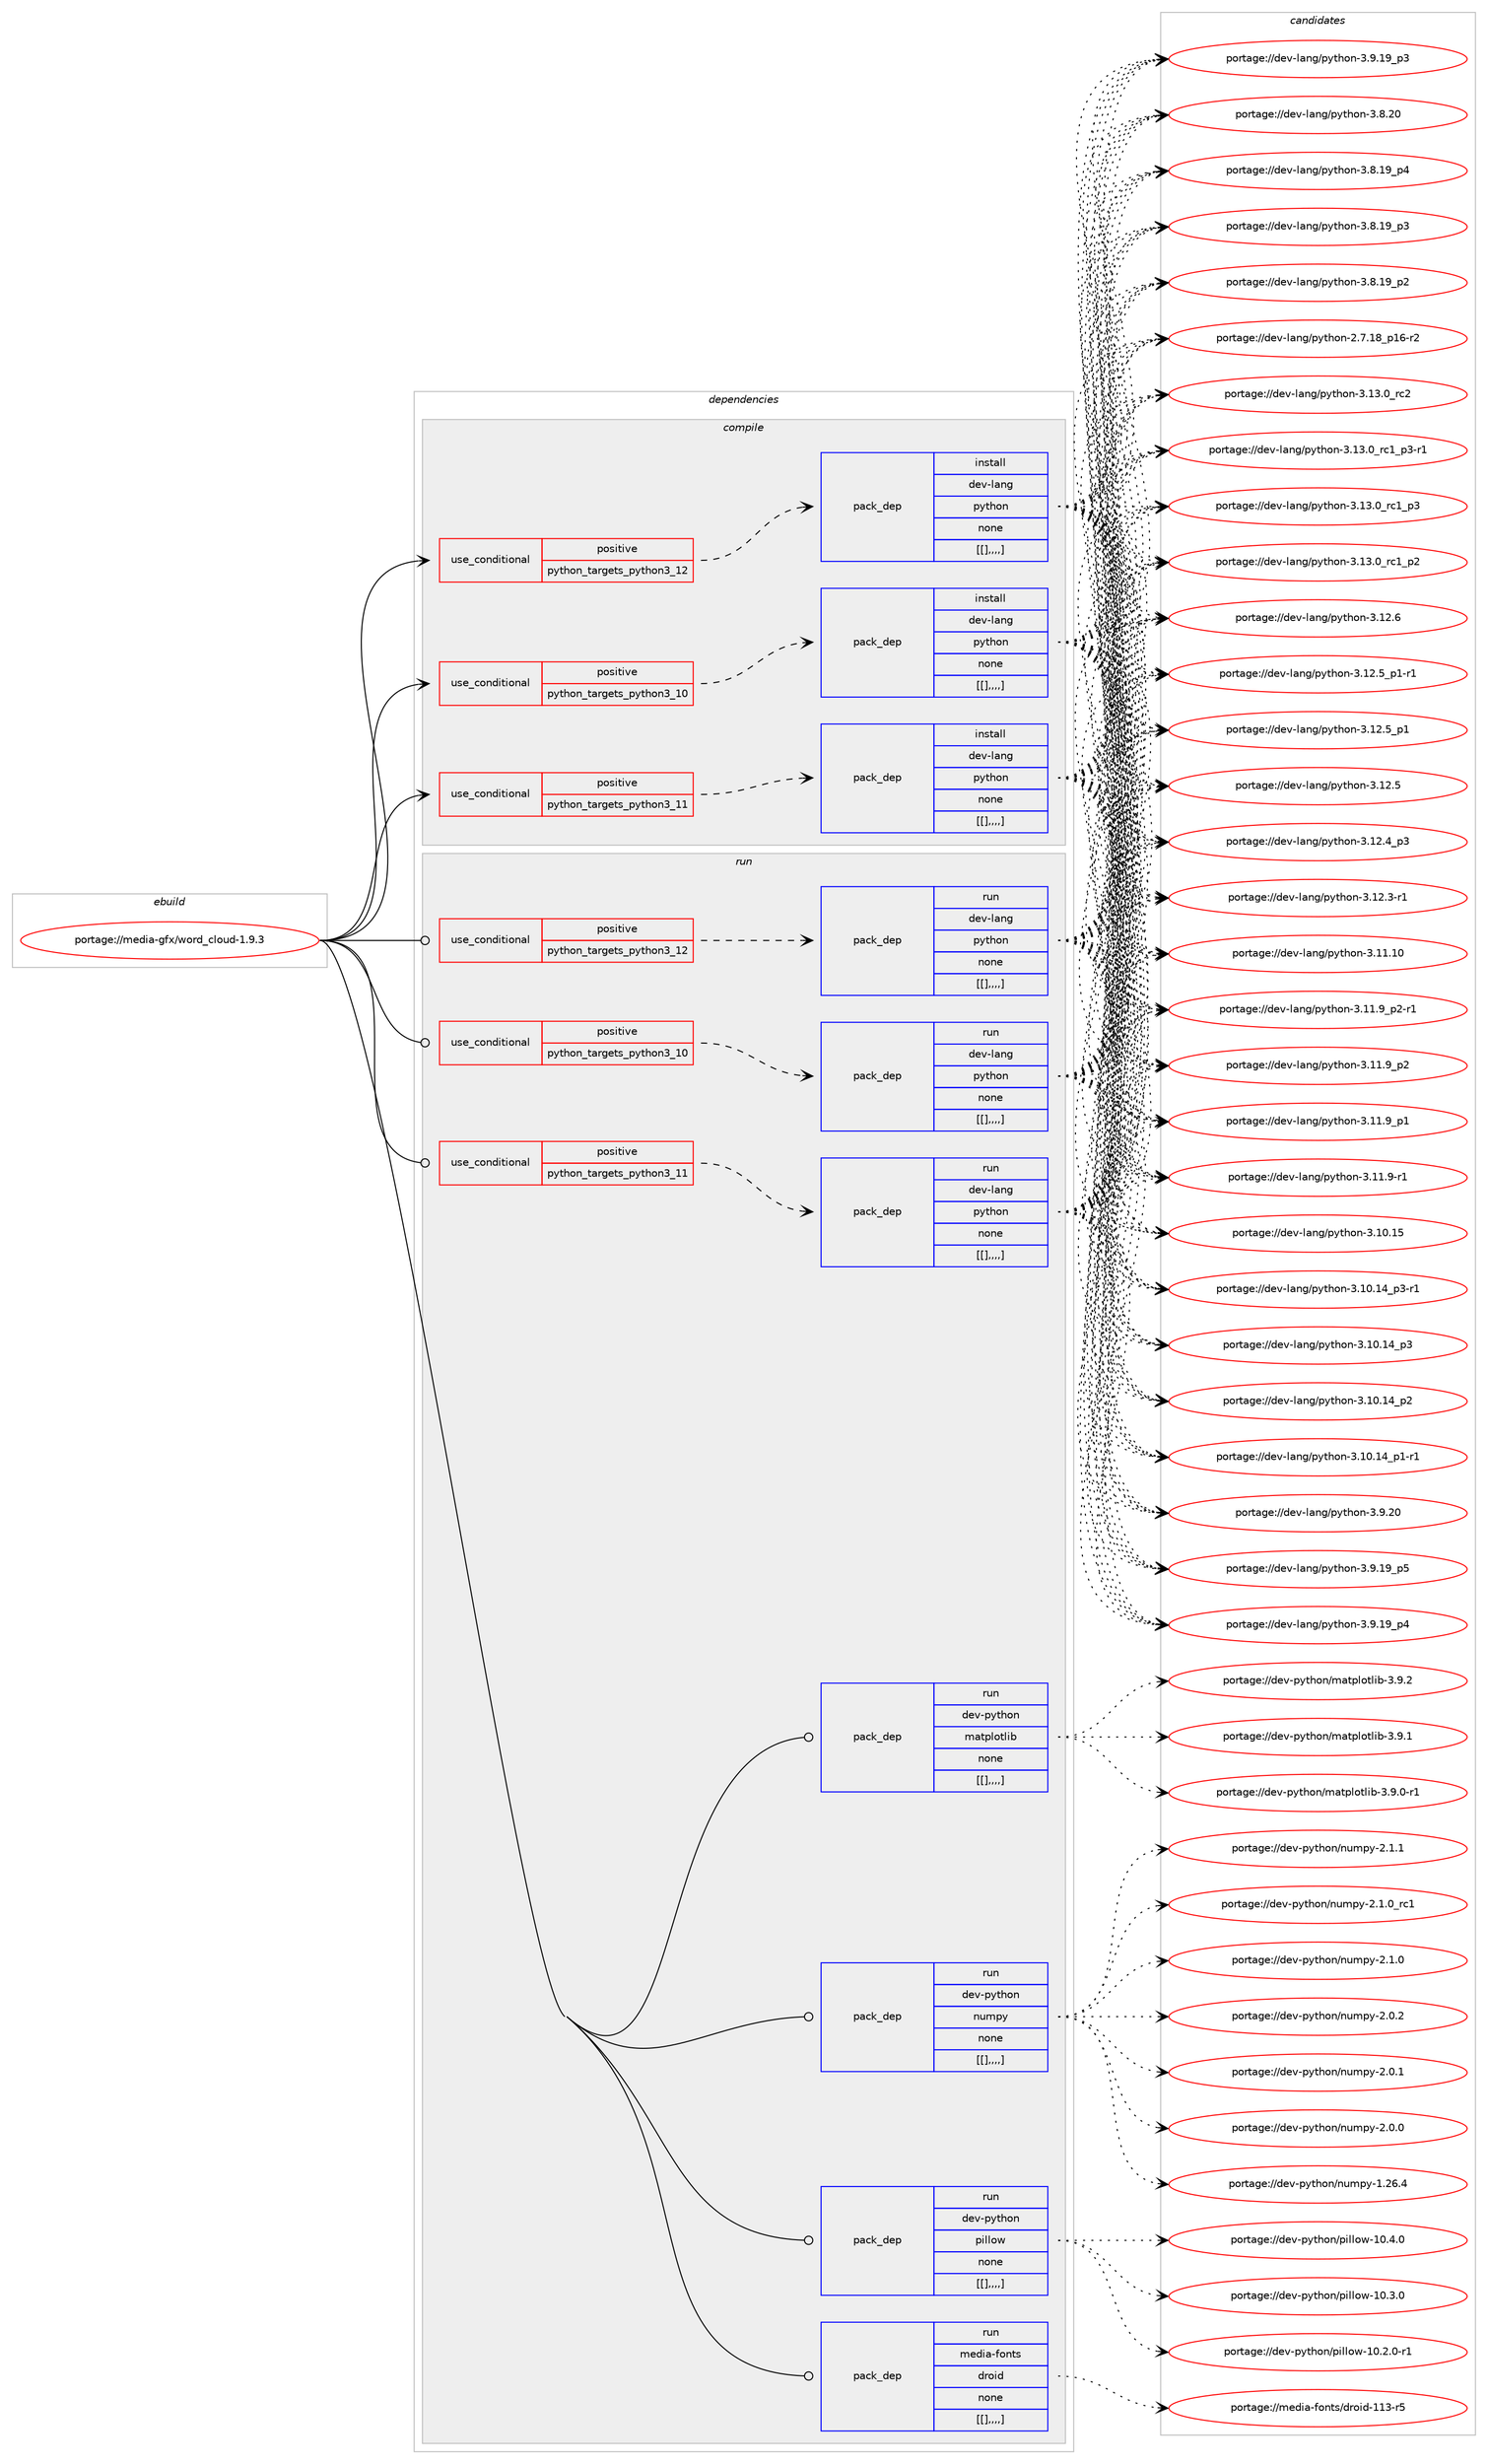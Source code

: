 digraph prolog {

# *************
# Graph options
# *************

newrank=true;
concentrate=true;
compound=true;
graph [rankdir=LR,fontname=Helvetica,fontsize=10,ranksep=1.5];#, ranksep=2.5, nodesep=0.2];
edge  [arrowhead=vee];
node  [fontname=Helvetica,fontsize=10];

# **********
# The ebuild
# **********

subgraph cluster_leftcol {
color=gray;
label=<<i>ebuild</i>>;
id [label="portage://media-gfx/word_cloud-1.9.3", color=red, width=4, href="../media-gfx/word_cloud-1.9.3.svg"];
}

# ****************
# The dependencies
# ****************

subgraph cluster_midcol {
color=gray;
label=<<i>dependencies</i>>;
subgraph cluster_compile {
fillcolor="#eeeeee";
style=filled;
label=<<i>compile</i>>;
subgraph cond77348 {
dependency310609 [label=<<TABLE BORDER="0" CELLBORDER="1" CELLSPACING="0" CELLPADDING="4"><TR><TD ROWSPAN="3" CELLPADDING="10">use_conditional</TD></TR><TR><TD>positive</TD></TR><TR><TD>python_targets_python3_10</TD></TR></TABLE>>, shape=none, color=red];
subgraph pack230738 {
dependency310610 [label=<<TABLE BORDER="0" CELLBORDER="1" CELLSPACING="0" CELLPADDING="4" WIDTH="220"><TR><TD ROWSPAN="6" CELLPADDING="30">pack_dep</TD></TR><TR><TD WIDTH="110">install</TD></TR><TR><TD>dev-lang</TD></TR><TR><TD>python</TD></TR><TR><TD>none</TD></TR><TR><TD>[[],,,,]</TD></TR></TABLE>>, shape=none, color=blue];
}
dependency310609:e -> dependency310610:w [weight=20,style="dashed",arrowhead="vee"];
}
id:e -> dependency310609:w [weight=20,style="solid",arrowhead="vee"];
subgraph cond77349 {
dependency310611 [label=<<TABLE BORDER="0" CELLBORDER="1" CELLSPACING="0" CELLPADDING="4"><TR><TD ROWSPAN="3" CELLPADDING="10">use_conditional</TD></TR><TR><TD>positive</TD></TR><TR><TD>python_targets_python3_11</TD></TR></TABLE>>, shape=none, color=red];
subgraph pack230739 {
dependency310612 [label=<<TABLE BORDER="0" CELLBORDER="1" CELLSPACING="0" CELLPADDING="4" WIDTH="220"><TR><TD ROWSPAN="6" CELLPADDING="30">pack_dep</TD></TR><TR><TD WIDTH="110">install</TD></TR><TR><TD>dev-lang</TD></TR><TR><TD>python</TD></TR><TR><TD>none</TD></TR><TR><TD>[[],,,,]</TD></TR></TABLE>>, shape=none, color=blue];
}
dependency310611:e -> dependency310612:w [weight=20,style="dashed",arrowhead="vee"];
}
id:e -> dependency310611:w [weight=20,style="solid",arrowhead="vee"];
subgraph cond77350 {
dependency310613 [label=<<TABLE BORDER="0" CELLBORDER="1" CELLSPACING="0" CELLPADDING="4"><TR><TD ROWSPAN="3" CELLPADDING="10">use_conditional</TD></TR><TR><TD>positive</TD></TR><TR><TD>python_targets_python3_12</TD></TR></TABLE>>, shape=none, color=red];
subgraph pack230740 {
dependency310614 [label=<<TABLE BORDER="0" CELLBORDER="1" CELLSPACING="0" CELLPADDING="4" WIDTH="220"><TR><TD ROWSPAN="6" CELLPADDING="30">pack_dep</TD></TR><TR><TD WIDTH="110">install</TD></TR><TR><TD>dev-lang</TD></TR><TR><TD>python</TD></TR><TR><TD>none</TD></TR><TR><TD>[[],,,,]</TD></TR></TABLE>>, shape=none, color=blue];
}
dependency310613:e -> dependency310614:w [weight=20,style="dashed",arrowhead="vee"];
}
id:e -> dependency310613:w [weight=20,style="solid",arrowhead="vee"];
}
subgraph cluster_compileandrun {
fillcolor="#eeeeee";
style=filled;
label=<<i>compile and run</i>>;
}
subgraph cluster_run {
fillcolor="#eeeeee";
style=filled;
label=<<i>run</i>>;
subgraph cond77351 {
dependency310615 [label=<<TABLE BORDER="0" CELLBORDER="1" CELLSPACING="0" CELLPADDING="4"><TR><TD ROWSPAN="3" CELLPADDING="10">use_conditional</TD></TR><TR><TD>positive</TD></TR><TR><TD>python_targets_python3_10</TD></TR></TABLE>>, shape=none, color=red];
subgraph pack230741 {
dependency310616 [label=<<TABLE BORDER="0" CELLBORDER="1" CELLSPACING="0" CELLPADDING="4" WIDTH="220"><TR><TD ROWSPAN="6" CELLPADDING="30">pack_dep</TD></TR><TR><TD WIDTH="110">run</TD></TR><TR><TD>dev-lang</TD></TR><TR><TD>python</TD></TR><TR><TD>none</TD></TR><TR><TD>[[],,,,]</TD></TR></TABLE>>, shape=none, color=blue];
}
dependency310615:e -> dependency310616:w [weight=20,style="dashed",arrowhead="vee"];
}
id:e -> dependency310615:w [weight=20,style="solid",arrowhead="odot"];
subgraph cond77352 {
dependency310617 [label=<<TABLE BORDER="0" CELLBORDER="1" CELLSPACING="0" CELLPADDING="4"><TR><TD ROWSPAN="3" CELLPADDING="10">use_conditional</TD></TR><TR><TD>positive</TD></TR><TR><TD>python_targets_python3_11</TD></TR></TABLE>>, shape=none, color=red];
subgraph pack230742 {
dependency310618 [label=<<TABLE BORDER="0" CELLBORDER="1" CELLSPACING="0" CELLPADDING="4" WIDTH="220"><TR><TD ROWSPAN="6" CELLPADDING="30">pack_dep</TD></TR><TR><TD WIDTH="110">run</TD></TR><TR><TD>dev-lang</TD></TR><TR><TD>python</TD></TR><TR><TD>none</TD></TR><TR><TD>[[],,,,]</TD></TR></TABLE>>, shape=none, color=blue];
}
dependency310617:e -> dependency310618:w [weight=20,style="dashed",arrowhead="vee"];
}
id:e -> dependency310617:w [weight=20,style="solid",arrowhead="odot"];
subgraph cond77353 {
dependency310619 [label=<<TABLE BORDER="0" CELLBORDER="1" CELLSPACING="0" CELLPADDING="4"><TR><TD ROWSPAN="3" CELLPADDING="10">use_conditional</TD></TR><TR><TD>positive</TD></TR><TR><TD>python_targets_python3_12</TD></TR></TABLE>>, shape=none, color=red];
subgraph pack230743 {
dependency310620 [label=<<TABLE BORDER="0" CELLBORDER="1" CELLSPACING="0" CELLPADDING="4" WIDTH="220"><TR><TD ROWSPAN="6" CELLPADDING="30">pack_dep</TD></TR><TR><TD WIDTH="110">run</TD></TR><TR><TD>dev-lang</TD></TR><TR><TD>python</TD></TR><TR><TD>none</TD></TR><TR><TD>[[],,,,]</TD></TR></TABLE>>, shape=none, color=blue];
}
dependency310619:e -> dependency310620:w [weight=20,style="dashed",arrowhead="vee"];
}
id:e -> dependency310619:w [weight=20,style="solid",arrowhead="odot"];
subgraph pack230744 {
dependency310621 [label=<<TABLE BORDER="0" CELLBORDER="1" CELLSPACING="0" CELLPADDING="4" WIDTH="220"><TR><TD ROWSPAN="6" CELLPADDING="30">pack_dep</TD></TR><TR><TD WIDTH="110">run</TD></TR><TR><TD>dev-python</TD></TR><TR><TD>matplotlib</TD></TR><TR><TD>none</TD></TR><TR><TD>[[],,,,]</TD></TR></TABLE>>, shape=none, color=blue];
}
id:e -> dependency310621:w [weight=20,style="solid",arrowhead="odot"];
subgraph pack230745 {
dependency310622 [label=<<TABLE BORDER="0" CELLBORDER="1" CELLSPACING="0" CELLPADDING="4" WIDTH="220"><TR><TD ROWSPAN="6" CELLPADDING="30">pack_dep</TD></TR><TR><TD WIDTH="110">run</TD></TR><TR><TD>dev-python</TD></TR><TR><TD>numpy</TD></TR><TR><TD>none</TD></TR><TR><TD>[[],,,,]</TD></TR></TABLE>>, shape=none, color=blue];
}
id:e -> dependency310622:w [weight=20,style="solid",arrowhead="odot"];
subgraph pack230746 {
dependency310623 [label=<<TABLE BORDER="0" CELLBORDER="1" CELLSPACING="0" CELLPADDING="4" WIDTH="220"><TR><TD ROWSPAN="6" CELLPADDING="30">pack_dep</TD></TR><TR><TD WIDTH="110">run</TD></TR><TR><TD>dev-python</TD></TR><TR><TD>pillow</TD></TR><TR><TD>none</TD></TR><TR><TD>[[],,,,]</TD></TR></TABLE>>, shape=none, color=blue];
}
id:e -> dependency310623:w [weight=20,style="solid",arrowhead="odot"];
subgraph pack230747 {
dependency310624 [label=<<TABLE BORDER="0" CELLBORDER="1" CELLSPACING="0" CELLPADDING="4" WIDTH="220"><TR><TD ROWSPAN="6" CELLPADDING="30">pack_dep</TD></TR><TR><TD WIDTH="110">run</TD></TR><TR><TD>media-fonts</TD></TR><TR><TD>droid</TD></TR><TR><TD>none</TD></TR><TR><TD>[[],,,,]</TD></TR></TABLE>>, shape=none, color=blue];
}
id:e -> dependency310624:w [weight=20,style="solid",arrowhead="odot"];
}
}

# **************
# The candidates
# **************

subgraph cluster_choices {
rank=same;
color=gray;
label=<<i>candidates</i>>;

subgraph choice230738 {
color=black;
nodesep=1;
choice10010111845108971101034711212111610411111045514649514648951149950 [label="portage://dev-lang/python-3.13.0_rc2", color=red, width=4,href="../dev-lang/python-3.13.0_rc2.svg"];
choice1001011184510897110103471121211161041111104551464951464895114994995112514511449 [label="portage://dev-lang/python-3.13.0_rc1_p3-r1", color=red, width=4,href="../dev-lang/python-3.13.0_rc1_p3-r1.svg"];
choice100101118451089711010347112121116104111110455146495146489511499499511251 [label="portage://dev-lang/python-3.13.0_rc1_p3", color=red, width=4,href="../dev-lang/python-3.13.0_rc1_p3.svg"];
choice100101118451089711010347112121116104111110455146495146489511499499511250 [label="portage://dev-lang/python-3.13.0_rc1_p2", color=red, width=4,href="../dev-lang/python-3.13.0_rc1_p2.svg"];
choice10010111845108971101034711212111610411111045514649504654 [label="portage://dev-lang/python-3.12.6", color=red, width=4,href="../dev-lang/python-3.12.6.svg"];
choice1001011184510897110103471121211161041111104551464950465395112494511449 [label="portage://dev-lang/python-3.12.5_p1-r1", color=red, width=4,href="../dev-lang/python-3.12.5_p1-r1.svg"];
choice100101118451089711010347112121116104111110455146495046539511249 [label="portage://dev-lang/python-3.12.5_p1", color=red, width=4,href="../dev-lang/python-3.12.5_p1.svg"];
choice10010111845108971101034711212111610411111045514649504653 [label="portage://dev-lang/python-3.12.5", color=red, width=4,href="../dev-lang/python-3.12.5.svg"];
choice100101118451089711010347112121116104111110455146495046529511251 [label="portage://dev-lang/python-3.12.4_p3", color=red, width=4,href="../dev-lang/python-3.12.4_p3.svg"];
choice100101118451089711010347112121116104111110455146495046514511449 [label="portage://dev-lang/python-3.12.3-r1", color=red, width=4,href="../dev-lang/python-3.12.3-r1.svg"];
choice1001011184510897110103471121211161041111104551464949464948 [label="portage://dev-lang/python-3.11.10", color=red, width=4,href="../dev-lang/python-3.11.10.svg"];
choice1001011184510897110103471121211161041111104551464949465795112504511449 [label="portage://dev-lang/python-3.11.9_p2-r1", color=red, width=4,href="../dev-lang/python-3.11.9_p2-r1.svg"];
choice100101118451089711010347112121116104111110455146494946579511250 [label="portage://dev-lang/python-3.11.9_p2", color=red, width=4,href="../dev-lang/python-3.11.9_p2.svg"];
choice100101118451089711010347112121116104111110455146494946579511249 [label="portage://dev-lang/python-3.11.9_p1", color=red, width=4,href="../dev-lang/python-3.11.9_p1.svg"];
choice100101118451089711010347112121116104111110455146494946574511449 [label="portage://dev-lang/python-3.11.9-r1", color=red, width=4,href="../dev-lang/python-3.11.9-r1.svg"];
choice1001011184510897110103471121211161041111104551464948464953 [label="portage://dev-lang/python-3.10.15", color=red, width=4,href="../dev-lang/python-3.10.15.svg"];
choice100101118451089711010347112121116104111110455146494846495295112514511449 [label="portage://dev-lang/python-3.10.14_p3-r1", color=red, width=4,href="../dev-lang/python-3.10.14_p3-r1.svg"];
choice10010111845108971101034711212111610411111045514649484649529511251 [label="portage://dev-lang/python-3.10.14_p3", color=red, width=4,href="../dev-lang/python-3.10.14_p3.svg"];
choice10010111845108971101034711212111610411111045514649484649529511250 [label="portage://dev-lang/python-3.10.14_p2", color=red, width=4,href="../dev-lang/python-3.10.14_p2.svg"];
choice100101118451089711010347112121116104111110455146494846495295112494511449 [label="portage://dev-lang/python-3.10.14_p1-r1", color=red, width=4,href="../dev-lang/python-3.10.14_p1-r1.svg"];
choice10010111845108971101034711212111610411111045514657465048 [label="portage://dev-lang/python-3.9.20", color=red, width=4,href="../dev-lang/python-3.9.20.svg"];
choice100101118451089711010347112121116104111110455146574649579511253 [label="portage://dev-lang/python-3.9.19_p5", color=red, width=4,href="../dev-lang/python-3.9.19_p5.svg"];
choice100101118451089711010347112121116104111110455146574649579511252 [label="portage://dev-lang/python-3.9.19_p4", color=red, width=4,href="../dev-lang/python-3.9.19_p4.svg"];
choice100101118451089711010347112121116104111110455146574649579511251 [label="portage://dev-lang/python-3.9.19_p3", color=red, width=4,href="../dev-lang/python-3.9.19_p3.svg"];
choice10010111845108971101034711212111610411111045514656465048 [label="portage://dev-lang/python-3.8.20", color=red, width=4,href="../dev-lang/python-3.8.20.svg"];
choice100101118451089711010347112121116104111110455146564649579511252 [label="portage://dev-lang/python-3.8.19_p4", color=red, width=4,href="../dev-lang/python-3.8.19_p4.svg"];
choice100101118451089711010347112121116104111110455146564649579511251 [label="portage://dev-lang/python-3.8.19_p3", color=red, width=4,href="../dev-lang/python-3.8.19_p3.svg"];
choice100101118451089711010347112121116104111110455146564649579511250 [label="portage://dev-lang/python-3.8.19_p2", color=red, width=4,href="../dev-lang/python-3.8.19_p2.svg"];
choice100101118451089711010347112121116104111110455046554649569511249544511450 [label="portage://dev-lang/python-2.7.18_p16-r2", color=red, width=4,href="../dev-lang/python-2.7.18_p16-r2.svg"];
dependency310610:e -> choice10010111845108971101034711212111610411111045514649514648951149950:w [style=dotted,weight="100"];
dependency310610:e -> choice1001011184510897110103471121211161041111104551464951464895114994995112514511449:w [style=dotted,weight="100"];
dependency310610:e -> choice100101118451089711010347112121116104111110455146495146489511499499511251:w [style=dotted,weight="100"];
dependency310610:e -> choice100101118451089711010347112121116104111110455146495146489511499499511250:w [style=dotted,weight="100"];
dependency310610:e -> choice10010111845108971101034711212111610411111045514649504654:w [style=dotted,weight="100"];
dependency310610:e -> choice1001011184510897110103471121211161041111104551464950465395112494511449:w [style=dotted,weight="100"];
dependency310610:e -> choice100101118451089711010347112121116104111110455146495046539511249:w [style=dotted,weight="100"];
dependency310610:e -> choice10010111845108971101034711212111610411111045514649504653:w [style=dotted,weight="100"];
dependency310610:e -> choice100101118451089711010347112121116104111110455146495046529511251:w [style=dotted,weight="100"];
dependency310610:e -> choice100101118451089711010347112121116104111110455146495046514511449:w [style=dotted,weight="100"];
dependency310610:e -> choice1001011184510897110103471121211161041111104551464949464948:w [style=dotted,weight="100"];
dependency310610:e -> choice1001011184510897110103471121211161041111104551464949465795112504511449:w [style=dotted,weight="100"];
dependency310610:e -> choice100101118451089711010347112121116104111110455146494946579511250:w [style=dotted,weight="100"];
dependency310610:e -> choice100101118451089711010347112121116104111110455146494946579511249:w [style=dotted,weight="100"];
dependency310610:e -> choice100101118451089711010347112121116104111110455146494946574511449:w [style=dotted,weight="100"];
dependency310610:e -> choice1001011184510897110103471121211161041111104551464948464953:w [style=dotted,weight="100"];
dependency310610:e -> choice100101118451089711010347112121116104111110455146494846495295112514511449:w [style=dotted,weight="100"];
dependency310610:e -> choice10010111845108971101034711212111610411111045514649484649529511251:w [style=dotted,weight="100"];
dependency310610:e -> choice10010111845108971101034711212111610411111045514649484649529511250:w [style=dotted,weight="100"];
dependency310610:e -> choice100101118451089711010347112121116104111110455146494846495295112494511449:w [style=dotted,weight="100"];
dependency310610:e -> choice10010111845108971101034711212111610411111045514657465048:w [style=dotted,weight="100"];
dependency310610:e -> choice100101118451089711010347112121116104111110455146574649579511253:w [style=dotted,weight="100"];
dependency310610:e -> choice100101118451089711010347112121116104111110455146574649579511252:w [style=dotted,weight="100"];
dependency310610:e -> choice100101118451089711010347112121116104111110455146574649579511251:w [style=dotted,weight="100"];
dependency310610:e -> choice10010111845108971101034711212111610411111045514656465048:w [style=dotted,weight="100"];
dependency310610:e -> choice100101118451089711010347112121116104111110455146564649579511252:w [style=dotted,weight="100"];
dependency310610:e -> choice100101118451089711010347112121116104111110455146564649579511251:w [style=dotted,weight="100"];
dependency310610:e -> choice100101118451089711010347112121116104111110455146564649579511250:w [style=dotted,weight="100"];
dependency310610:e -> choice100101118451089711010347112121116104111110455046554649569511249544511450:w [style=dotted,weight="100"];
}
subgraph choice230739 {
color=black;
nodesep=1;
choice10010111845108971101034711212111610411111045514649514648951149950 [label="portage://dev-lang/python-3.13.0_rc2", color=red, width=4,href="../dev-lang/python-3.13.0_rc2.svg"];
choice1001011184510897110103471121211161041111104551464951464895114994995112514511449 [label="portage://dev-lang/python-3.13.0_rc1_p3-r1", color=red, width=4,href="../dev-lang/python-3.13.0_rc1_p3-r1.svg"];
choice100101118451089711010347112121116104111110455146495146489511499499511251 [label="portage://dev-lang/python-3.13.0_rc1_p3", color=red, width=4,href="../dev-lang/python-3.13.0_rc1_p3.svg"];
choice100101118451089711010347112121116104111110455146495146489511499499511250 [label="portage://dev-lang/python-3.13.0_rc1_p2", color=red, width=4,href="../dev-lang/python-3.13.0_rc1_p2.svg"];
choice10010111845108971101034711212111610411111045514649504654 [label="portage://dev-lang/python-3.12.6", color=red, width=4,href="../dev-lang/python-3.12.6.svg"];
choice1001011184510897110103471121211161041111104551464950465395112494511449 [label="portage://dev-lang/python-3.12.5_p1-r1", color=red, width=4,href="../dev-lang/python-3.12.5_p1-r1.svg"];
choice100101118451089711010347112121116104111110455146495046539511249 [label="portage://dev-lang/python-3.12.5_p1", color=red, width=4,href="../dev-lang/python-3.12.5_p1.svg"];
choice10010111845108971101034711212111610411111045514649504653 [label="portage://dev-lang/python-3.12.5", color=red, width=4,href="../dev-lang/python-3.12.5.svg"];
choice100101118451089711010347112121116104111110455146495046529511251 [label="portage://dev-lang/python-3.12.4_p3", color=red, width=4,href="../dev-lang/python-3.12.4_p3.svg"];
choice100101118451089711010347112121116104111110455146495046514511449 [label="portage://dev-lang/python-3.12.3-r1", color=red, width=4,href="../dev-lang/python-3.12.3-r1.svg"];
choice1001011184510897110103471121211161041111104551464949464948 [label="portage://dev-lang/python-3.11.10", color=red, width=4,href="../dev-lang/python-3.11.10.svg"];
choice1001011184510897110103471121211161041111104551464949465795112504511449 [label="portage://dev-lang/python-3.11.9_p2-r1", color=red, width=4,href="../dev-lang/python-3.11.9_p2-r1.svg"];
choice100101118451089711010347112121116104111110455146494946579511250 [label="portage://dev-lang/python-3.11.9_p2", color=red, width=4,href="../dev-lang/python-3.11.9_p2.svg"];
choice100101118451089711010347112121116104111110455146494946579511249 [label="portage://dev-lang/python-3.11.9_p1", color=red, width=4,href="../dev-lang/python-3.11.9_p1.svg"];
choice100101118451089711010347112121116104111110455146494946574511449 [label="portage://dev-lang/python-3.11.9-r1", color=red, width=4,href="../dev-lang/python-3.11.9-r1.svg"];
choice1001011184510897110103471121211161041111104551464948464953 [label="portage://dev-lang/python-3.10.15", color=red, width=4,href="../dev-lang/python-3.10.15.svg"];
choice100101118451089711010347112121116104111110455146494846495295112514511449 [label="portage://dev-lang/python-3.10.14_p3-r1", color=red, width=4,href="../dev-lang/python-3.10.14_p3-r1.svg"];
choice10010111845108971101034711212111610411111045514649484649529511251 [label="portage://dev-lang/python-3.10.14_p3", color=red, width=4,href="../dev-lang/python-3.10.14_p3.svg"];
choice10010111845108971101034711212111610411111045514649484649529511250 [label="portage://dev-lang/python-3.10.14_p2", color=red, width=4,href="../dev-lang/python-3.10.14_p2.svg"];
choice100101118451089711010347112121116104111110455146494846495295112494511449 [label="portage://dev-lang/python-3.10.14_p1-r1", color=red, width=4,href="../dev-lang/python-3.10.14_p1-r1.svg"];
choice10010111845108971101034711212111610411111045514657465048 [label="portage://dev-lang/python-3.9.20", color=red, width=4,href="../dev-lang/python-3.9.20.svg"];
choice100101118451089711010347112121116104111110455146574649579511253 [label="portage://dev-lang/python-3.9.19_p5", color=red, width=4,href="../dev-lang/python-3.9.19_p5.svg"];
choice100101118451089711010347112121116104111110455146574649579511252 [label="portage://dev-lang/python-3.9.19_p4", color=red, width=4,href="../dev-lang/python-3.9.19_p4.svg"];
choice100101118451089711010347112121116104111110455146574649579511251 [label="portage://dev-lang/python-3.9.19_p3", color=red, width=4,href="../dev-lang/python-3.9.19_p3.svg"];
choice10010111845108971101034711212111610411111045514656465048 [label="portage://dev-lang/python-3.8.20", color=red, width=4,href="../dev-lang/python-3.8.20.svg"];
choice100101118451089711010347112121116104111110455146564649579511252 [label="portage://dev-lang/python-3.8.19_p4", color=red, width=4,href="../dev-lang/python-3.8.19_p4.svg"];
choice100101118451089711010347112121116104111110455146564649579511251 [label="portage://dev-lang/python-3.8.19_p3", color=red, width=4,href="../dev-lang/python-3.8.19_p3.svg"];
choice100101118451089711010347112121116104111110455146564649579511250 [label="portage://dev-lang/python-3.8.19_p2", color=red, width=4,href="../dev-lang/python-3.8.19_p2.svg"];
choice100101118451089711010347112121116104111110455046554649569511249544511450 [label="portage://dev-lang/python-2.7.18_p16-r2", color=red, width=4,href="../dev-lang/python-2.7.18_p16-r2.svg"];
dependency310612:e -> choice10010111845108971101034711212111610411111045514649514648951149950:w [style=dotted,weight="100"];
dependency310612:e -> choice1001011184510897110103471121211161041111104551464951464895114994995112514511449:w [style=dotted,weight="100"];
dependency310612:e -> choice100101118451089711010347112121116104111110455146495146489511499499511251:w [style=dotted,weight="100"];
dependency310612:e -> choice100101118451089711010347112121116104111110455146495146489511499499511250:w [style=dotted,weight="100"];
dependency310612:e -> choice10010111845108971101034711212111610411111045514649504654:w [style=dotted,weight="100"];
dependency310612:e -> choice1001011184510897110103471121211161041111104551464950465395112494511449:w [style=dotted,weight="100"];
dependency310612:e -> choice100101118451089711010347112121116104111110455146495046539511249:w [style=dotted,weight="100"];
dependency310612:e -> choice10010111845108971101034711212111610411111045514649504653:w [style=dotted,weight="100"];
dependency310612:e -> choice100101118451089711010347112121116104111110455146495046529511251:w [style=dotted,weight="100"];
dependency310612:e -> choice100101118451089711010347112121116104111110455146495046514511449:w [style=dotted,weight="100"];
dependency310612:e -> choice1001011184510897110103471121211161041111104551464949464948:w [style=dotted,weight="100"];
dependency310612:e -> choice1001011184510897110103471121211161041111104551464949465795112504511449:w [style=dotted,weight="100"];
dependency310612:e -> choice100101118451089711010347112121116104111110455146494946579511250:w [style=dotted,weight="100"];
dependency310612:e -> choice100101118451089711010347112121116104111110455146494946579511249:w [style=dotted,weight="100"];
dependency310612:e -> choice100101118451089711010347112121116104111110455146494946574511449:w [style=dotted,weight="100"];
dependency310612:e -> choice1001011184510897110103471121211161041111104551464948464953:w [style=dotted,weight="100"];
dependency310612:e -> choice100101118451089711010347112121116104111110455146494846495295112514511449:w [style=dotted,weight="100"];
dependency310612:e -> choice10010111845108971101034711212111610411111045514649484649529511251:w [style=dotted,weight="100"];
dependency310612:e -> choice10010111845108971101034711212111610411111045514649484649529511250:w [style=dotted,weight="100"];
dependency310612:e -> choice100101118451089711010347112121116104111110455146494846495295112494511449:w [style=dotted,weight="100"];
dependency310612:e -> choice10010111845108971101034711212111610411111045514657465048:w [style=dotted,weight="100"];
dependency310612:e -> choice100101118451089711010347112121116104111110455146574649579511253:w [style=dotted,weight="100"];
dependency310612:e -> choice100101118451089711010347112121116104111110455146574649579511252:w [style=dotted,weight="100"];
dependency310612:e -> choice100101118451089711010347112121116104111110455146574649579511251:w [style=dotted,weight="100"];
dependency310612:e -> choice10010111845108971101034711212111610411111045514656465048:w [style=dotted,weight="100"];
dependency310612:e -> choice100101118451089711010347112121116104111110455146564649579511252:w [style=dotted,weight="100"];
dependency310612:e -> choice100101118451089711010347112121116104111110455146564649579511251:w [style=dotted,weight="100"];
dependency310612:e -> choice100101118451089711010347112121116104111110455146564649579511250:w [style=dotted,weight="100"];
dependency310612:e -> choice100101118451089711010347112121116104111110455046554649569511249544511450:w [style=dotted,weight="100"];
}
subgraph choice230740 {
color=black;
nodesep=1;
choice10010111845108971101034711212111610411111045514649514648951149950 [label="portage://dev-lang/python-3.13.0_rc2", color=red, width=4,href="../dev-lang/python-3.13.0_rc2.svg"];
choice1001011184510897110103471121211161041111104551464951464895114994995112514511449 [label="portage://dev-lang/python-3.13.0_rc1_p3-r1", color=red, width=4,href="../dev-lang/python-3.13.0_rc1_p3-r1.svg"];
choice100101118451089711010347112121116104111110455146495146489511499499511251 [label="portage://dev-lang/python-3.13.0_rc1_p3", color=red, width=4,href="../dev-lang/python-3.13.0_rc1_p3.svg"];
choice100101118451089711010347112121116104111110455146495146489511499499511250 [label="portage://dev-lang/python-3.13.0_rc1_p2", color=red, width=4,href="../dev-lang/python-3.13.0_rc1_p2.svg"];
choice10010111845108971101034711212111610411111045514649504654 [label="portage://dev-lang/python-3.12.6", color=red, width=4,href="../dev-lang/python-3.12.6.svg"];
choice1001011184510897110103471121211161041111104551464950465395112494511449 [label="portage://dev-lang/python-3.12.5_p1-r1", color=red, width=4,href="../dev-lang/python-3.12.5_p1-r1.svg"];
choice100101118451089711010347112121116104111110455146495046539511249 [label="portage://dev-lang/python-3.12.5_p1", color=red, width=4,href="../dev-lang/python-3.12.5_p1.svg"];
choice10010111845108971101034711212111610411111045514649504653 [label="portage://dev-lang/python-3.12.5", color=red, width=4,href="../dev-lang/python-3.12.5.svg"];
choice100101118451089711010347112121116104111110455146495046529511251 [label="portage://dev-lang/python-3.12.4_p3", color=red, width=4,href="../dev-lang/python-3.12.4_p3.svg"];
choice100101118451089711010347112121116104111110455146495046514511449 [label="portage://dev-lang/python-3.12.3-r1", color=red, width=4,href="../dev-lang/python-3.12.3-r1.svg"];
choice1001011184510897110103471121211161041111104551464949464948 [label="portage://dev-lang/python-3.11.10", color=red, width=4,href="../dev-lang/python-3.11.10.svg"];
choice1001011184510897110103471121211161041111104551464949465795112504511449 [label="portage://dev-lang/python-3.11.9_p2-r1", color=red, width=4,href="../dev-lang/python-3.11.9_p2-r1.svg"];
choice100101118451089711010347112121116104111110455146494946579511250 [label="portage://dev-lang/python-3.11.9_p2", color=red, width=4,href="../dev-lang/python-3.11.9_p2.svg"];
choice100101118451089711010347112121116104111110455146494946579511249 [label="portage://dev-lang/python-3.11.9_p1", color=red, width=4,href="../dev-lang/python-3.11.9_p1.svg"];
choice100101118451089711010347112121116104111110455146494946574511449 [label="portage://dev-lang/python-3.11.9-r1", color=red, width=4,href="../dev-lang/python-3.11.9-r1.svg"];
choice1001011184510897110103471121211161041111104551464948464953 [label="portage://dev-lang/python-3.10.15", color=red, width=4,href="../dev-lang/python-3.10.15.svg"];
choice100101118451089711010347112121116104111110455146494846495295112514511449 [label="portage://dev-lang/python-3.10.14_p3-r1", color=red, width=4,href="../dev-lang/python-3.10.14_p3-r1.svg"];
choice10010111845108971101034711212111610411111045514649484649529511251 [label="portage://dev-lang/python-3.10.14_p3", color=red, width=4,href="../dev-lang/python-3.10.14_p3.svg"];
choice10010111845108971101034711212111610411111045514649484649529511250 [label="portage://dev-lang/python-3.10.14_p2", color=red, width=4,href="../dev-lang/python-3.10.14_p2.svg"];
choice100101118451089711010347112121116104111110455146494846495295112494511449 [label="portage://dev-lang/python-3.10.14_p1-r1", color=red, width=4,href="../dev-lang/python-3.10.14_p1-r1.svg"];
choice10010111845108971101034711212111610411111045514657465048 [label="portage://dev-lang/python-3.9.20", color=red, width=4,href="../dev-lang/python-3.9.20.svg"];
choice100101118451089711010347112121116104111110455146574649579511253 [label="portage://dev-lang/python-3.9.19_p5", color=red, width=4,href="../dev-lang/python-3.9.19_p5.svg"];
choice100101118451089711010347112121116104111110455146574649579511252 [label="portage://dev-lang/python-3.9.19_p4", color=red, width=4,href="../dev-lang/python-3.9.19_p4.svg"];
choice100101118451089711010347112121116104111110455146574649579511251 [label="portage://dev-lang/python-3.9.19_p3", color=red, width=4,href="../dev-lang/python-3.9.19_p3.svg"];
choice10010111845108971101034711212111610411111045514656465048 [label="portage://dev-lang/python-3.8.20", color=red, width=4,href="../dev-lang/python-3.8.20.svg"];
choice100101118451089711010347112121116104111110455146564649579511252 [label="portage://dev-lang/python-3.8.19_p4", color=red, width=4,href="../dev-lang/python-3.8.19_p4.svg"];
choice100101118451089711010347112121116104111110455146564649579511251 [label="portage://dev-lang/python-3.8.19_p3", color=red, width=4,href="../dev-lang/python-3.8.19_p3.svg"];
choice100101118451089711010347112121116104111110455146564649579511250 [label="portage://dev-lang/python-3.8.19_p2", color=red, width=4,href="../dev-lang/python-3.8.19_p2.svg"];
choice100101118451089711010347112121116104111110455046554649569511249544511450 [label="portage://dev-lang/python-2.7.18_p16-r2", color=red, width=4,href="../dev-lang/python-2.7.18_p16-r2.svg"];
dependency310614:e -> choice10010111845108971101034711212111610411111045514649514648951149950:w [style=dotted,weight="100"];
dependency310614:e -> choice1001011184510897110103471121211161041111104551464951464895114994995112514511449:w [style=dotted,weight="100"];
dependency310614:e -> choice100101118451089711010347112121116104111110455146495146489511499499511251:w [style=dotted,weight="100"];
dependency310614:e -> choice100101118451089711010347112121116104111110455146495146489511499499511250:w [style=dotted,weight="100"];
dependency310614:e -> choice10010111845108971101034711212111610411111045514649504654:w [style=dotted,weight="100"];
dependency310614:e -> choice1001011184510897110103471121211161041111104551464950465395112494511449:w [style=dotted,weight="100"];
dependency310614:e -> choice100101118451089711010347112121116104111110455146495046539511249:w [style=dotted,weight="100"];
dependency310614:e -> choice10010111845108971101034711212111610411111045514649504653:w [style=dotted,weight="100"];
dependency310614:e -> choice100101118451089711010347112121116104111110455146495046529511251:w [style=dotted,weight="100"];
dependency310614:e -> choice100101118451089711010347112121116104111110455146495046514511449:w [style=dotted,weight="100"];
dependency310614:e -> choice1001011184510897110103471121211161041111104551464949464948:w [style=dotted,weight="100"];
dependency310614:e -> choice1001011184510897110103471121211161041111104551464949465795112504511449:w [style=dotted,weight="100"];
dependency310614:e -> choice100101118451089711010347112121116104111110455146494946579511250:w [style=dotted,weight="100"];
dependency310614:e -> choice100101118451089711010347112121116104111110455146494946579511249:w [style=dotted,weight="100"];
dependency310614:e -> choice100101118451089711010347112121116104111110455146494946574511449:w [style=dotted,weight="100"];
dependency310614:e -> choice1001011184510897110103471121211161041111104551464948464953:w [style=dotted,weight="100"];
dependency310614:e -> choice100101118451089711010347112121116104111110455146494846495295112514511449:w [style=dotted,weight="100"];
dependency310614:e -> choice10010111845108971101034711212111610411111045514649484649529511251:w [style=dotted,weight="100"];
dependency310614:e -> choice10010111845108971101034711212111610411111045514649484649529511250:w [style=dotted,weight="100"];
dependency310614:e -> choice100101118451089711010347112121116104111110455146494846495295112494511449:w [style=dotted,weight="100"];
dependency310614:e -> choice10010111845108971101034711212111610411111045514657465048:w [style=dotted,weight="100"];
dependency310614:e -> choice100101118451089711010347112121116104111110455146574649579511253:w [style=dotted,weight="100"];
dependency310614:e -> choice100101118451089711010347112121116104111110455146574649579511252:w [style=dotted,weight="100"];
dependency310614:e -> choice100101118451089711010347112121116104111110455146574649579511251:w [style=dotted,weight="100"];
dependency310614:e -> choice10010111845108971101034711212111610411111045514656465048:w [style=dotted,weight="100"];
dependency310614:e -> choice100101118451089711010347112121116104111110455146564649579511252:w [style=dotted,weight="100"];
dependency310614:e -> choice100101118451089711010347112121116104111110455146564649579511251:w [style=dotted,weight="100"];
dependency310614:e -> choice100101118451089711010347112121116104111110455146564649579511250:w [style=dotted,weight="100"];
dependency310614:e -> choice100101118451089711010347112121116104111110455046554649569511249544511450:w [style=dotted,weight="100"];
}
subgraph choice230741 {
color=black;
nodesep=1;
choice10010111845108971101034711212111610411111045514649514648951149950 [label="portage://dev-lang/python-3.13.0_rc2", color=red, width=4,href="../dev-lang/python-3.13.0_rc2.svg"];
choice1001011184510897110103471121211161041111104551464951464895114994995112514511449 [label="portage://dev-lang/python-3.13.0_rc1_p3-r1", color=red, width=4,href="../dev-lang/python-3.13.0_rc1_p3-r1.svg"];
choice100101118451089711010347112121116104111110455146495146489511499499511251 [label="portage://dev-lang/python-3.13.0_rc1_p3", color=red, width=4,href="../dev-lang/python-3.13.0_rc1_p3.svg"];
choice100101118451089711010347112121116104111110455146495146489511499499511250 [label="portage://dev-lang/python-3.13.0_rc1_p2", color=red, width=4,href="../dev-lang/python-3.13.0_rc1_p2.svg"];
choice10010111845108971101034711212111610411111045514649504654 [label="portage://dev-lang/python-3.12.6", color=red, width=4,href="../dev-lang/python-3.12.6.svg"];
choice1001011184510897110103471121211161041111104551464950465395112494511449 [label="portage://dev-lang/python-3.12.5_p1-r1", color=red, width=4,href="../dev-lang/python-3.12.5_p1-r1.svg"];
choice100101118451089711010347112121116104111110455146495046539511249 [label="portage://dev-lang/python-3.12.5_p1", color=red, width=4,href="../dev-lang/python-3.12.5_p1.svg"];
choice10010111845108971101034711212111610411111045514649504653 [label="portage://dev-lang/python-3.12.5", color=red, width=4,href="../dev-lang/python-3.12.5.svg"];
choice100101118451089711010347112121116104111110455146495046529511251 [label="portage://dev-lang/python-3.12.4_p3", color=red, width=4,href="../dev-lang/python-3.12.4_p3.svg"];
choice100101118451089711010347112121116104111110455146495046514511449 [label="portage://dev-lang/python-3.12.3-r1", color=red, width=4,href="../dev-lang/python-3.12.3-r1.svg"];
choice1001011184510897110103471121211161041111104551464949464948 [label="portage://dev-lang/python-3.11.10", color=red, width=4,href="../dev-lang/python-3.11.10.svg"];
choice1001011184510897110103471121211161041111104551464949465795112504511449 [label="portage://dev-lang/python-3.11.9_p2-r1", color=red, width=4,href="../dev-lang/python-3.11.9_p2-r1.svg"];
choice100101118451089711010347112121116104111110455146494946579511250 [label="portage://dev-lang/python-3.11.9_p2", color=red, width=4,href="../dev-lang/python-3.11.9_p2.svg"];
choice100101118451089711010347112121116104111110455146494946579511249 [label="portage://dev-lang/python-3.11.9_p1", color=red, width=4,href="../dev-lang/python-3.11.9_p1.svg"];
choice100101118451089711010347112121116104111110455146494946574511449 [label="portage://dev-lang/python-3.11.9-r1", color=red, width=4,href="../dev-lang/python-3.11.9-r1.svg"];
choice1001011184510897110103471121211161041111104551464948464953 [label="portage://dev-lang/python-3.10.15", color=red, width=4,href="../dev-lang/python-3.10.15.svg"];
choice100101118451089711010347112121116104111110455146494846495295112514511449 [label="portage://dev-lang/python-3.10.14_p3-r1", color=red, width=4,href="../dev-lang/python-3.10.14_p3-r1.svg"];
choice10010111845108971101034711212111610411111045514649484649529511251 [label="portage://dev-lang/python-3.10.14_p3", color=red, width=4,href="../dev-lang/python-3.10.14_p3.svg"];
choice10010111845108971101034711212111610411111045514649484649529511250 [label="portage://dev-lang/python-3.10.14_p2", color=red, width=4,href="../dev-lang/python-3.10.14_p2.svg"];
choice100101118451089711010347112121116104111110455146494846495295112494511449 [label="portage://dev-lang/python-3.10.14_p1-r1", color=red, width=4,href="../dev-lang/python-3.10.14_p1-r1.svg"];
choice10010111845108971101034711212111610411111045514657465048 [label="portage://dev-lang/python-3.9.20", color=red, width=4,href="../dev-lang/python-3.9.20.svg"];
choice100101118451089711010347112121116104111110455146574649579511253 [label="portage://dev-lang/python-3.9.19_p5", color=red, width=4,href="../dev-lang/python-3.9.19_p5.svg"];
choice100101118451089711010347112121116104111110455146574649579511252 [label="portage://dev-lang/python-3.9.19_p4", color=red, width=4,href="../dev-lang/python-3.9.19_p4.svg"];
choice100101118451089711010347112121116104111110455146574649579511251 [label="portage://dev-lang/python-3.9.19_p3", color=red, width=4,href="../dev-lang/python-3.9.19_p3.svg"];
choice10010111845108971101034711212111610411111045514656465048 [label="portage://dev-lang/python-3.8.20", color=red, width=4,href="../dev-lang/python-3.8.20.svg"];
choice100101118451089711010347112121116104111110455146564649579511252 [label="portage://dev-lang/python-3.8.19_p4", color=red, width=4,href="../dev-lang/python-3.8.19_p4.svg"];
choice100101118451089711010347112121116104111110455146564649579511251 [label="portage://dev-lang/python-3.8.19_p3", color=red, width=4,href="../dev-lang/python-3.8.19_p3.svg"];
choice100101118451089711010347112121116104111110455146564649579511250 [label="portage://dev-lang/python-3.8.19_p2", color=red, width=4,href="../dev-lang/python-3.8.19_p2.svg"];
choice100101118451089711010347112121116104111110455046554649569511249544511450 [label="portage://dev-lang/python-2.7.18_p16-r2", color=red, width=4,href="../dev-lang/python-2.7.18_p16-r2.svg"];
dependency310616:e -> choice10010111845108971101034711212111610411111045514649514648951149950:w [style=dotted,weight="100"];
dependency310616:e -> choice1001011184510897110103471121211161041111104551464951464895114994995112514511449:w [style=dotted,weight="100"];
dependency310616:e -> choice100101118451089711010347112121116104111110455146495146489511499499511251:w [style=dotted,weight="100"];
dependency310616:e -> choice100101118451089711010347112121116104111110455146495146489511499499511250:w [style=dotted,weight="100"];
dependency310616:e -> choice10010111845108971101034711212111610411111045514649504654:w [style=dotted,weight="100"];
dependency310616:e -> choice1001011184510897110103471121211161041111104551464950465395112494511449:w [style=dotted,weight="100"];
dependency310616:e -> choice100101118451089711010347112121116104111110455146495046539511249:w [style=dotted,weight="100"];
dependency310616:e -> choice10010111845108971101034711212111610411111045514649504653:w [style=dotted,weight="100"];
dependency310616:e -> choice100101118451089711010347112121116104111110455146495046529511251:w [style=dotted,weight="100"];
dependency310616:e -> choice100101118451089711010347112121116104111110455146495046514511449:w [style=dotted,weight="100"];
dependency310616:e -> choice1001011184510897110103471121211161041111104551464949464948:w [style=dotted,weight="100"];
dependency310616:e -> choice1001011184510897110103471121211161041111104551464949465795112504511449:w [style=dotted,weight="100"];
dependency310616:e -> choice100101118451089711010347112121116104111110455146494946579511250:w [style=dotted,weight="100"];
dependency310616:e -> choice100101118451089711010347112121116104111110455146494946579511249:w [style=dotted,weight="100"];
dependency310616:e -> choice100101118451089711010347112121116104111110455146494946574511449:w [style=dotted,weight="100"];
dependency310616:e -> choice1001011184510897110103471121211161041111104551464948464953:w [style=dotted,weight="100"];
dependency310616:e -> choice100101118451089711010347112121116104111110455146494846495295112514511449:w [style=dotted,weight="100"];
dependency310616:e -> choice10010111845108971101034711212111610411111045514649484649529511251:w [style=dotted,weight="100"];
dependency310616:e -> choice10010111845108971101034711212111610411111045514649484649529511250:w [style=dotted,weight="100"];
dependency310616:e -> choice100101118451089711010347112121116104111110455146494846495295112494511449:w [style=dotted,weight="100"];
dependency310616:e -> choice10010111845108971101034711212111610411111045514657465048:w [style=dotted,weight="100"];
dependency310616:e -> choice100101118451089711010347112121116104111110455146574649579511253:w [style=dotted,weight="100"];
dependency310616:e -> choice100101118451089711010347112121116104111110455146574649579511252:w [style=dotted,weight="100"];
dependency310616:e -> choice100101118451089711010347112121116104111110455146574649579511251:w [style=dotted,weight="100"];
dependency310616:e -> choice10010111845108971101034711212111610411111045514656465048:w [style=dotted,weight="100"];
dependency310616:e -> choice100101118451089711010347112121116104111110455146564649579511252:w [style=dotted,weight="100"];
dependency310616:e -> choice100101118451089711010347112121116104111110455146564649579511251:w [style=dotted,weight="100"];
dependency310616:e -> choice100101118451089711010347112121116104111110455146564649579511250:w [style=dotted,weight="100"];
dependency310616:e -> choice100101118451089711010347112121116104111110455046554649569511249544511450:w [style=dotted,weight="100"];
}
subgraph choice230742 {
color=black;
nodesep=1;
choice10010111845108971101034711212111610411111045514649514648951149950 [label="portage://dev-lang/python-3.13.0_rc2", color=red, width=4,href="../dev-lang/python-3.13.0_rc2.svg"];
choice1001011184510897110103471121211161041111104551464951464895114994995112514511449 [label="portage://dev-lang/python-3.13.0_rc1_p3-r1", color=red, width=4,href="../dev-lang/python-3.13.0_rc1_p3-r1.svg"];
choice100101118451089711010347112121116104111110455146495146489511499499511251 [label="portage://dev-lang/python-3.13.0_rc1_p3", color=red, width=4,href="../dev-lang/python-3.13.0_rc1_p3.svg"];
choice100101118451089711010347112121116104111110455146495146489511499499511250 [label="portage://dev-lang/python-3.13.0_rc1_p2", color=red, width=4,href="../dev-lang/python-3.13.0_rc1_p2.svg"];
choice10010111845108971101034711212111610411111045514649504654 [label="portage://dev-lang/python-3.12.6", color=red, width=4,href="../dev-lang/python-3.12.6.svg"];
choice1001011184510897110103471121211161041111104551464950465395112494511449 [label="portage://dev-lang/python-3.12.5_p1-r1", color=red, width=4,href="../dev-lang/python-3.12.5_p1-r1.svg"];
choice100101118451089711010347112121116104111110455146495046539511249 [label="portage://dev-lang/python-3.12.5_p1", color=red, width=4,href="../dev-lang/python-3.12.5_p1.svg"];
choice10010111845108971101034711212111610411111045514649504653 [label="portage://dev-lang/python-3.12.5", color=red, width=4,href="../dev-lang/python-3.12.5.svg"];
choice100101118451089711010347112121116104111110455146495046529511251 [label="portage://dev-lang/python-3.12.4_p3", color=red, width=4,href="../dev-lang/python-3.12.4_p3.svg"];
choice100101118451089711010347112121116104111110455146495046514511449 [label="portage://dev-lang/python-3.12.3-r1", color=red, width=4,href="../dev-lang/python-3.12.3-r1.svg"];
choice1001011184510897110103471121211161041111104551464949464948 [label="portage://dev-lang/python-3.11.10", color=red, width=4,href="../dev-lang/python-3.11.10.svg"];
choice1001011184510897110103471121211161041111104551464949465795112504511449 [label="portage://dev-lang/python-3.11.9_p2-r1", color=red, width=4,href="../dev-lang/python-3.11.9_p2-r1.svg"];
choice100101118451089711010347112121116104111110455146494946579511250 [label="portage://dev-lang/python-3.11.9_p2", color=red, width=4,href="../dev-lang/python-3.11.9_p2.svg"];
choice100101118451089711010347112121116104111110455146494946579511249 [label="portage://dev-lang/python-3.11.9_p1", color=red, width=4,href="../dev-lang/python-3.11.9_p1.svg"];
choice100101118451089711010347112121116104111110455146494946574511449 [label="portage://dev-lang/python-3.11.9-r1", color=red, width=4,href="../dev-lang/python-3.11.9-r1.svg"];
choice1001011184510897110103471121211161041111104551464948464953 [label="portage://dev-lang/python-3.10.15", color=red, width=4,href="../dev-lang/python-3.10.15.svg"];
choice100101118451089711010347112121116104111110455146494846495295112514511449 [label="portage://dev-lang/python-3.10.14_p3-r1", color=red, width=4,href="../dev-lang/python-3.10.14_p3-r1.svg"];
choice10010111845108971101034711212111610411111045514649484649529511251 [label="portage://dev-lang/python-3.10.14_p3", color=red, width=4,href="../dev-lang/python-3.10.14_p3.svg"];
choice10010111845108971101034711212111610411111045514649484649529511250 [label="portage://dev-lang/python-3.10.14_p2", color=red, width=4,href="../dev-lang/python-3.10.14_p2.svg"];
choice100101118451089711010347112121116104111110455146494846495295112494511449 [label="portage://dev-lang/python-3.10.14_p1-r1", color=red, width=4,href="../dev-lang/python-3.10.14_p1-r1.svg"];
choice10010111845108971101034711212111610411111045514657465048 [label="portage://dev-lang/python-3.9.20", color=red, width=4,href="../dev-lang/python-3.9.20.svg"];
choice100101118451089711010347112121116104111110455146574649579511253 [label="portage://dev-lang/python-3.9.19_p5", color=red, width=4,href="../dev-lang/python-3.9.19_p5.svg"];
choice100101118451089711010347112121116104111110455146574649579511252 [label="portage://dev-lang/python-3.9.19_p4", color=red, width=4,href="../dev-lang/python-3.9.19_p4.svg"];
choice100101118451089711010347112121116104111110455146574649579511251 [label="portage://dev-lang/python-3.9.19_p3", color=red, width=4,href="../dev-lang/python-3.9.19_p3.svg"];
choice10010111845108971101034711212111610411111045514656465048 [label="portage://dev-lang/python-3.8.20", color=red, width=4,href="../dev-lang/python-3.8.20.svg"];
choice100101118451089711010347112121116104111110455146564649579511252 [label="portage://dev-lang/python-3.8.19_p4", color=red, width=4,href="../dev-lang/python-3.8.19_p4.svg"];
choice100101118451089711010347112121116104111110455146564649579511251 [label="portage://dev-lang/python-3.8.19_p3", color=red, width=4,href="../dev-lang/python-3.8.19_p3.svg"];
choice100101118451089711010347112121116104111110455146564649579511250 [label="portage://dev-lang/python-3.8.19_p2", color=red, width=4,href="../dev-lang/python-3.8.19_p2.svg"];
choice100101118451089711010347112121116104111110455046554649569511249544511450 [label="portage://dev-lang/python-2.7.18_p16-r2", color=red, width=4,href="../dev-lang/python-2.7.18_p16-r2.svg"];
dependency310618:e -> choice10010111845108971101034711212111610411111045514649514648951149950:w [style=dotted,weight="100"];
dependency310618:e -> choice1001011184510897110103471121211161041111104551464951464895114994995112514511449:w [style=dotted,weight="100"];
dependency310618:e -> choice100101118451089711010347112121116104111110455146495146489511499499511251:w [style=dotted,weight="100"];
dependency310618:e -> choice100101118451089711010347112121116104111110455146495146489511499499511250:w [style=dotted,weight="100"];
dependency310618:e -> choice10010111845108971101034711212111610411111045514649504654:w [style=dotted,weight="100"];
dependency310618:e -> choice1001011184510897110103471121211161041111104551464950465395112494511449:w [style=dotted,weight="100"];
dependency310618:e -> choice100101118451089711010347112121116104111110455146495046539511249:w [style=dotted,weight="100"];
dependency310618:e -> choice10010111845108971101034711212111610411111045514649504653:w [style=dotted,weight="100"];
dependency310618:e -> choice100101118451089711010347112121116104111110455146495046529511251:w [style=dotted,weight="100"];
dependency310618:e -> choice100101118451089711010347112121116104111110455146495046514511449:w [style=dotted,weight="100"];
dependency310618:e -> choice1001011184510897110103471121211161041111104551464949464948:w [style=dotted,weight="100"];
dependency310618:e -> choice1001011184510897110103471121211161041111104551464949465795112504511449:w [style=dotted,weight="100"];
dependency310618:e -> choice100101118451089711010347112121116104111110455146494946579511250:w [style=dotted,weight="100"];
dependency310618:e -> choice100101118451089711010347112121116104111110455146494946579511249:w [style=dotted,weight="100"];
dependency310618:e -> choice100101118451089711010347112121116104111110455146494946574511449:w [style=dotted,weight="100"];
dependency310618:e -> choice1001011184510897110103471121211161041111104551464948464953:w [style=dotted,weight="100"];
dependency310618:e -> choice100101118451089711010347112121116104111110455146494846495295112514511449:w [style=dotted,weight="100"];
dependency310618:e -> choice10010111845108971101034711212111610411111045514649484649529511251:w [style=dotted,weight="100"];
dependency310618:e -> choice10010111845108971101034711212111610411111045514649484649529511250:w [style=dotted,weight="100"];
dependency310618:e -> choice100101118451089711010347112121116104111110455146494846495295112494511449:w [style=dotted,weight="100"];
dependency310618:e -> choice10010111845108971101034711212111610411111045514657465048:w [style=dotted,weight="100"];
dependency310618:e -> choice100101118451089711010347112121116104111110455146574649579511253:w [style=dotted,weight="100"];
dependency310618:e -> choice100101118451089711010347112121116104111110455146574649579511252:w [style=dotted,weight="100"];
dependency310618:e -> choice100101118451089711010347112121116104111110455146574649579511251:w [style=dotted,weight="100"];
dependency310618:e -> choice10010111845108971101034711212111610411111045514656465048:w [style=dotted,weight="100"];
dependency310618:e -> choice100101118451089711010347112121116104111110455146564649579511252:w [style=dotted,weight="100"];
dependency310618:e -> choice100101118451089711010347112121116104111110455146564649579511251:w [style=dotted,weight="100"];
dependency310618:e -> choice100101118451089711010347112121116104111110455146564649579511250:w [style=dotted,weight="100"];
dependency310618:e -> choice100101118451089711010347112121116104111110455046554649569511249544511450:w [style=dotted,weight="100"];
}
subgraph choice230743 {
color=black;
nodesep=1;
choice10010111845108971101034711212111610411111045514649514648951149950 [label="portage://dev-lang/python-3.13.0_rc2", color=red, width=4,href="../dev-lang/python-3.13.0_rc2.svg"];
choice1001011184510897110103471121211161041111104551464951464895114994995112514511449 [label="portage://dev-lang/python-3.13.0_rc1_p3-r1", color=red, width=4,href="../dev-lang/python-3.13.0_rc1_p3-r1.svg"];
choice100101118451089711010347112121116104111110455146495146489511499499511251 [label="portage://dev-lang/python-3.13.0_rc1_p3", color=red, width=4,href="../dev-lang/python-3.13.0_rc1_p3.svg"];
choice100101118451089711010347112121116104111110455146495146489511499499511250 [label="portage://dev-lang/python-3.13.0_rc1_p2", color=red, width=4,href="../dev-lang/python-3.13.0_rc1_p2.svg"];
choice10010111845108971101034711212111610411111045514649504654 [label="portage://dev-lang/python-3.12.6", color=red, width=4,href="../dev-lang/python-3.12.6.svg"];
choice1001011184510897110103471121211161041111104551464950465395112494511449 [label="portage://dev-lang/python-3.12.5_p1-r1", color=red, width=4,href="../dev-lang/python-3.12.5_p1-r1.svg"];
choice100101118451089711010347112121116104111110455146495046539511249 [label="portage://dev-lang/python-3.12.5_p1", color=red, width=4,href="../dev-lang/python-3.12.5_p1.svg"];
choice10010111845108971101034711212111610411111045514649504653 [label="portage://dev-lang/python-3.12.5", color=red, width=4,href="../dev-lang/python-3.12.5.svg"];
choice100101118451089711010347112121116104111110455146495046529511251 [label="portage://dev-lang/python-3.12.4_p3", color=red, width=4,href="../dev-lang/python-3.12.4_p3.svg"];
choice100101118451089711010347112121116104111110455146495046514511449 [label="portage://dev-lang/python-3.12.3-r1", color=red, width=4,href="../dev-lang/python-3.12.3-r1.svg"];
choice1001011184510897110103471121211161041111104551464949464948 [label="portage://dev-lang/python-3.11.10", color=red, width=4,href="../dev-lang/python-3.11.10.svg"];
choice1001011184510897110103471121211161041111104551464949465795112504511449 [label="portage://dev-lang/python-3.11.9_p2-r1", color=red, width=4,href="../dev-lang/python-3.11.9_p2-r1.svg"];
choice100101118451089711010347112121116104111110455146494946579511250 [label="portage://dev-lang/python-3.11.9_p2", color=red, width=4,href="../dev-lang/python-3.11.9_p2.svg"];
choice100101118451089711010347112121116104111110455146494946579511249 [label="portage://dev-lang/python-3.11.9_p1", color=red, width=4,href="../dev-lang/python-3.11.9_p1.svg"];
choice100101118451089711010347112121116104111110455146494946574511449 [label="portage://dev-lang/python-3.11.9-r1", color=red, width=4,href="../dev-lang/python-3.11.9-r1.svg"];
choice1001011184510897110103471121211161041111104551464948464953 [label="portage://dev-lang/python-3.10.15", color=red, width=4,href="../dev-lang/python-3.10.15.svg"];
choice100101118451089711010347112121116104111110455146494846495295112514511449 [label="portage://dev-lang/python-3.10.14_p3-r1", color=red, width=4,href="../dev-lang/python-3.10.14_p3-r1.svg"];
choice10010111845108971101034711212111610411111045514649484649529511251 [label="portage://dev-lang/python-3.10.14_p3", color=red, width=4,href="../dev-lang/python-3.10.14_p3.svg"];
choice10010111845108971101034711212111610411111045514649484649529511250 [label="portage://dev-lang/python-3.10.14_p2", color=red, width=4,href="../dev-lang/python-3.10.14_p2.svg"];
choice100101118451089711010347112121116104111110455146494846495295112494511449 [label="portage://dev-lang/python-3.10.14_p1-r1", color=red, width=4,href="../dev-lang/python-3.10.14_p1-r1.svg"];
choice10010111845108971101034711212111610411111045514657465048 [label="portage://dev-lang/python-3.9.20", color=red, width=4,href="../dev-lang/python-3.9.20.svg"];
choice100101118451089711010347112121116104111110455146574649579511253 [label="portage://dev-lang/python-3.9.19_p5", color=red, width=4,href="../dev-lang/python-3.9.19_p5.svg"];
choice100101118451089711010347112121116104111110455146574649579511252 [label="portage://dev-lang/python-3.9.19_p4", color=red, width=4,href="../dev-lang/python-3.9.19_p4.svg"];
choice100101118451089711010347112121116104111110455146574649579511251 [label="portage://dev-lang/python-3.9.19_p3", color=red, width=4,href="../dev-lang/python-3.9.19_p3.svg"];
choice10010111845108971101034711212111610411111045514656465048 [label="portage://dev-lang/python-3.8.20", color=red, width=4,href="../dev-lang/python-3.8.20.svg"];
choice100101118451089711010347112121116104111110455146564649579511252 [label="portage://dev-lang/python-3.8.19_p4", color=red, width=4,href="../dev-lang/python-3.8.19_p4.svg"];
choice100101118451089711010347112121116104111110455146564649579511251 [label="portage://dev-lang/python-3.8.19_p3", color=red, width=4,href="../dev-lang/python-3.8.19_p3.svg"];
choice100101118451089711010347112121116104111110455146564649579511250 [label="portage://dev-lang/python-3.8.19_p2", color=red, width=4,href="../dev-lang/python-3.8.19_p2.svg"];
choice100101118451089711010347112121116104111110455046554649569511249544511450 [label="portage://dev-lang/python-2.7.18_p16-r2", color=red, width=4,href="../dev-lang/python-2.7.18_p16-r2.svg"];
dependency310620:e -> choice10010111845108971101034711212111610411111045514649514648951149950:w [style=dotted,weight="100"];
dependency310620:e -> choice1001011184510897110103471121211161041111104551464951464895114994995112514511449:w [style=dotted,weight="100"];
dependency310620:e -> choice100101118451089711010347112121116104111110455146495146489511499499511251:w [style=dotted,weight="100"];
dependency310620:e -> choice100101118451089711010347112121116104111110455146495146489511499499511250:w [style=dotted,weight="100"];
dependency310620:e -> choice10010111845108971101034711212111610411111045514649504654:w [style=dotted,weight="100"];
dependency310620:e -> choice1001011184510897110103471121211161041111104551464950465395112494511449:w [style=dotted,weight="100"];
dependency310620:e -> choice100101118451089711010347112121116104111110455146495046539511249:w [style=dotted,weight="100"];
dependency310620:e -> choice10010111845108971101034711212111610411111045514649504653:w [style=dotted,weight="100"];
dependency310620:e -> choice100101118451089711010347112121116104111110455146495046529511251:w [style=dotted,weight="100"];
dependency310620:e -> choice100101118451089711010347112121116104111110455146495046514511449:w [style=dotted,weight="100"];
dependency310620:e -> choice1001011184510897110103471121211161041111104551464949464948:w [style=dotted,weight="100"];
dependency310620:e -> choice1001011184510897110103471121211161041111104551464949465795112504511449:w [style=dotted,weight="100"];
dependency310620:e -> choice100101118451089711010347112121116104111110455146494946579511250:w [style=dotted,weight="100"];
dependency310620:e -> choice100101118451089711010347112121116104111110455146494946579511249:w [style=dotted,weight="100"];
dependency310620:e -> choice100101118451089711010347112121116104111110455146494946574511449:w [style=dotted,weight="100"];
dependency310620:e -> choice1001011184510897110103471121211161041111104551464948464953:w [style=dotted,weight="100"];
dependency310620:e -> choice100101118451089711010347112121116104111110455146494846495295112514511449:w [style=dotted,weight="100"];
dependency310620:e -> choice10010111845108971101034711212111610411111045514649484649529511251:w [style=dotted,weight="100"];
dependency310620:e -> choice10010111845108971101034711212111610411111045514649484649529511250:w [style=dotted,weight="100"];
dependency310620:e -> choice100101118451089711010347112121116104111110455146494846495295112494511449:w [style=dotted,weight="100"];
dependency310620:e -> choice10010111845108971101034711212111610411111045514657465048:w [style=dotted,weight="100"];
dependency310620:e -> choice100101118451089711010347112121116104111110455146574649579511253:w [style=dotted,weight="100"];
dependency310620:e -> choice100101118451089711010347112121116104111110455146574649579511252:w [style=dotted,weight="100"];
dependency310620:e -> choice100101118451089711010347112121116104111110455146574649579511251:w [style=dotted,weight="100"];
dependency310620:e -> choice10010111845108971101034711212111610411111045514656465048:w [style=dotted,weight="100"];
dependency310620:e -> choice100101118451089711010347112121116104111110455146564649579511252:w [style=dotted,weight="100"];
dependency310620:e -> choice100101118451089711010347112121116104111110455146564649579511251:w [style=dotted,weight="100"];
dependency310620:e -> choice100101118451089711010347112121116104111110455146564649579511250:w [style=dotted,weight="100"];
dependency310620:e -> choice100101118451089711010347112121116104111110455046554649569511249544511450:w [style=dotted,weight="100"];
}
subgraph choice230744 {
color=black;
nodesep=1;
choice10010111845112121116104111110471099711611210811111610810598455146574650 [label="portage://dev-python/matplotlib-3.9.2", color=red, width=4,href="../dev-python/matplotlib-3.9.2.svg"];
choice10010111845112121116104111110471099711611210811111610810598455146574649 [label="portage://dev-python/matplotlib-3.9.1", color=red, width=4,href="../dev-python/matplotlib-3.9.1.svg"];
choice100101118451121211161041111104710997116112108111116108105984551465746484511449 [label="portage://dev-python/matplotlib-3.9.0-r1", color=red, width=4,href="../dev-python/matplotlib-3.9.0-r1.svg"];
dependency310621:e -> choice10010111845112121116104111110471099711611210811111610810598455146574650:w [style=dotted,weight="100"];
dependency310621:e -> choice10010111845112121116104111110471099711611210811111610810598455146574649:w [style=dotted,weight="100"];
dependency310621:e -> choice100101118451121211161041111104710997116112108111116108105984551465746484511449:w [style=dotted,weight="100"];
}
subgraph choice230745 {
color=black;
nodesep=1;
choice1001011184511212111610411111047110117109112121455046494649 [label="portage://dev-python/numpy-2.1.1", color=red, width=4,href="../dev-python/numpy-2.1.1.svg"];
choice1001011184511212111610411111047110117109112121455046494648951149949 [label="portage://dev-python/numpy-2.1.0_rc1", color=red, width=4,href="../dev-python/numpy-2.1.0_rc1.svg"];
choice1001011184511212111610411111047110117109112121455046494648 [label="portage://dev-python/numpy-2.1.0", color=red, width=4,href="../dev-python/numpy-2.1.0.svg"];
choice1001011184511212111610411111047110117109112121455046484650 [label="portage://dev-python/numpy-2.0.2", color=red, width=4,href="../dev-python/numpy-2.0.2.svg"];
choice1001011184511212111610411111047110117109112121455046484649 [label="portage://dev-python/numpy-2.0.1", color=red, width=4,href="../dev-python/numpy-2.0.1.svg"];
choice1001011184511212111610411111047110117109112121455046484648 [label="portage://dev-python/numpy-2.0.0", color=red, width=4,href="../dev-python/numpy-2.0.0.svg"];
choice100101118451121211161041111104711011710911212145494650544652 [label="portage://dev-python/numpy-1.26.4", color=red, width=4,href="../dev-python/numpy-1.26.4.svg"];
dependency310622:e -> choice1001011184511212111610411111047110117109112121455046494649:w [style=dotted,weight="100"];
dependency310622:e -> choice1001011184511212111610411111047110117109112121455046494648951149949:w [style=dotted,weight="100"];
dependency310622:e -> choice1001011184511212111610411111047110117109112121455046494648:w [style=dotted,weight="100"];
dependency310622:e -> choice1001011184511212111610411111047110117109112121455046484650:w [style=dotted,weight="100"];
dependency310622:e -> choice1001011184511212111610411111047110117109112121455046484649:w [style=dotted,weight="100"];
dependency310622:e -> choice1001011184511212111610411111047110117109112121455046484648:w [style=dotted,weight="100"];
dependency310622:e -> choice100101118451121211161041111104711011710911212145494650544652:w [style=dotted,weight="100"];
}
subgraph choice230746 {
color=black;
nodesep=1;
choice100101118451121211161041111104711210510810811111945494846524648 [label="portage://dev-python/pillow-10.4.0", color=red, width=4,href="../dev-python/pillow-10.4.0.svg"];
choice100101118451121211161041111104711210510810811111945494846514648 [label="portage://dev-python/pillow-10.3.0", color=red, width=4,href="../dev-python/pillow-10.3.0.svg"];
choice1001011184511212111610411111047112105108108111119454948465046484511449 [label="portage://dev-python/pillow-10.2.0-r1", color=red, width=4,href="../dev-python/pillow-10.2.0-r1.svg"];
dependency310623:e -> choice100101118451121211161041111104711210510810811111945494846524648:w [style=dotted,weight="100"];
dependency310623:e -> choice100101118451121211161041111104711210510810811111945494846514648:w [style=dotted,weight="100"];
dependency310623:e -> choice1001011184511212111610411111047112105108108111119454948465046484511449:w [style=dotted,weight="100"];
}
subgraph choice230747 {
color=black;
nodesep=1;
choice109101100105974510211111011611547100114111105100454949514511453 [label="portage://media-fonts/droid-113-r5", color=red, width=4,href="../media-fonts/droid-113-r5.svg"];
dependency310624:e -> choice109101100105974510211111011611547100114111105100454949514511453:w [style=dotted,weight="100"];
}
}

}
